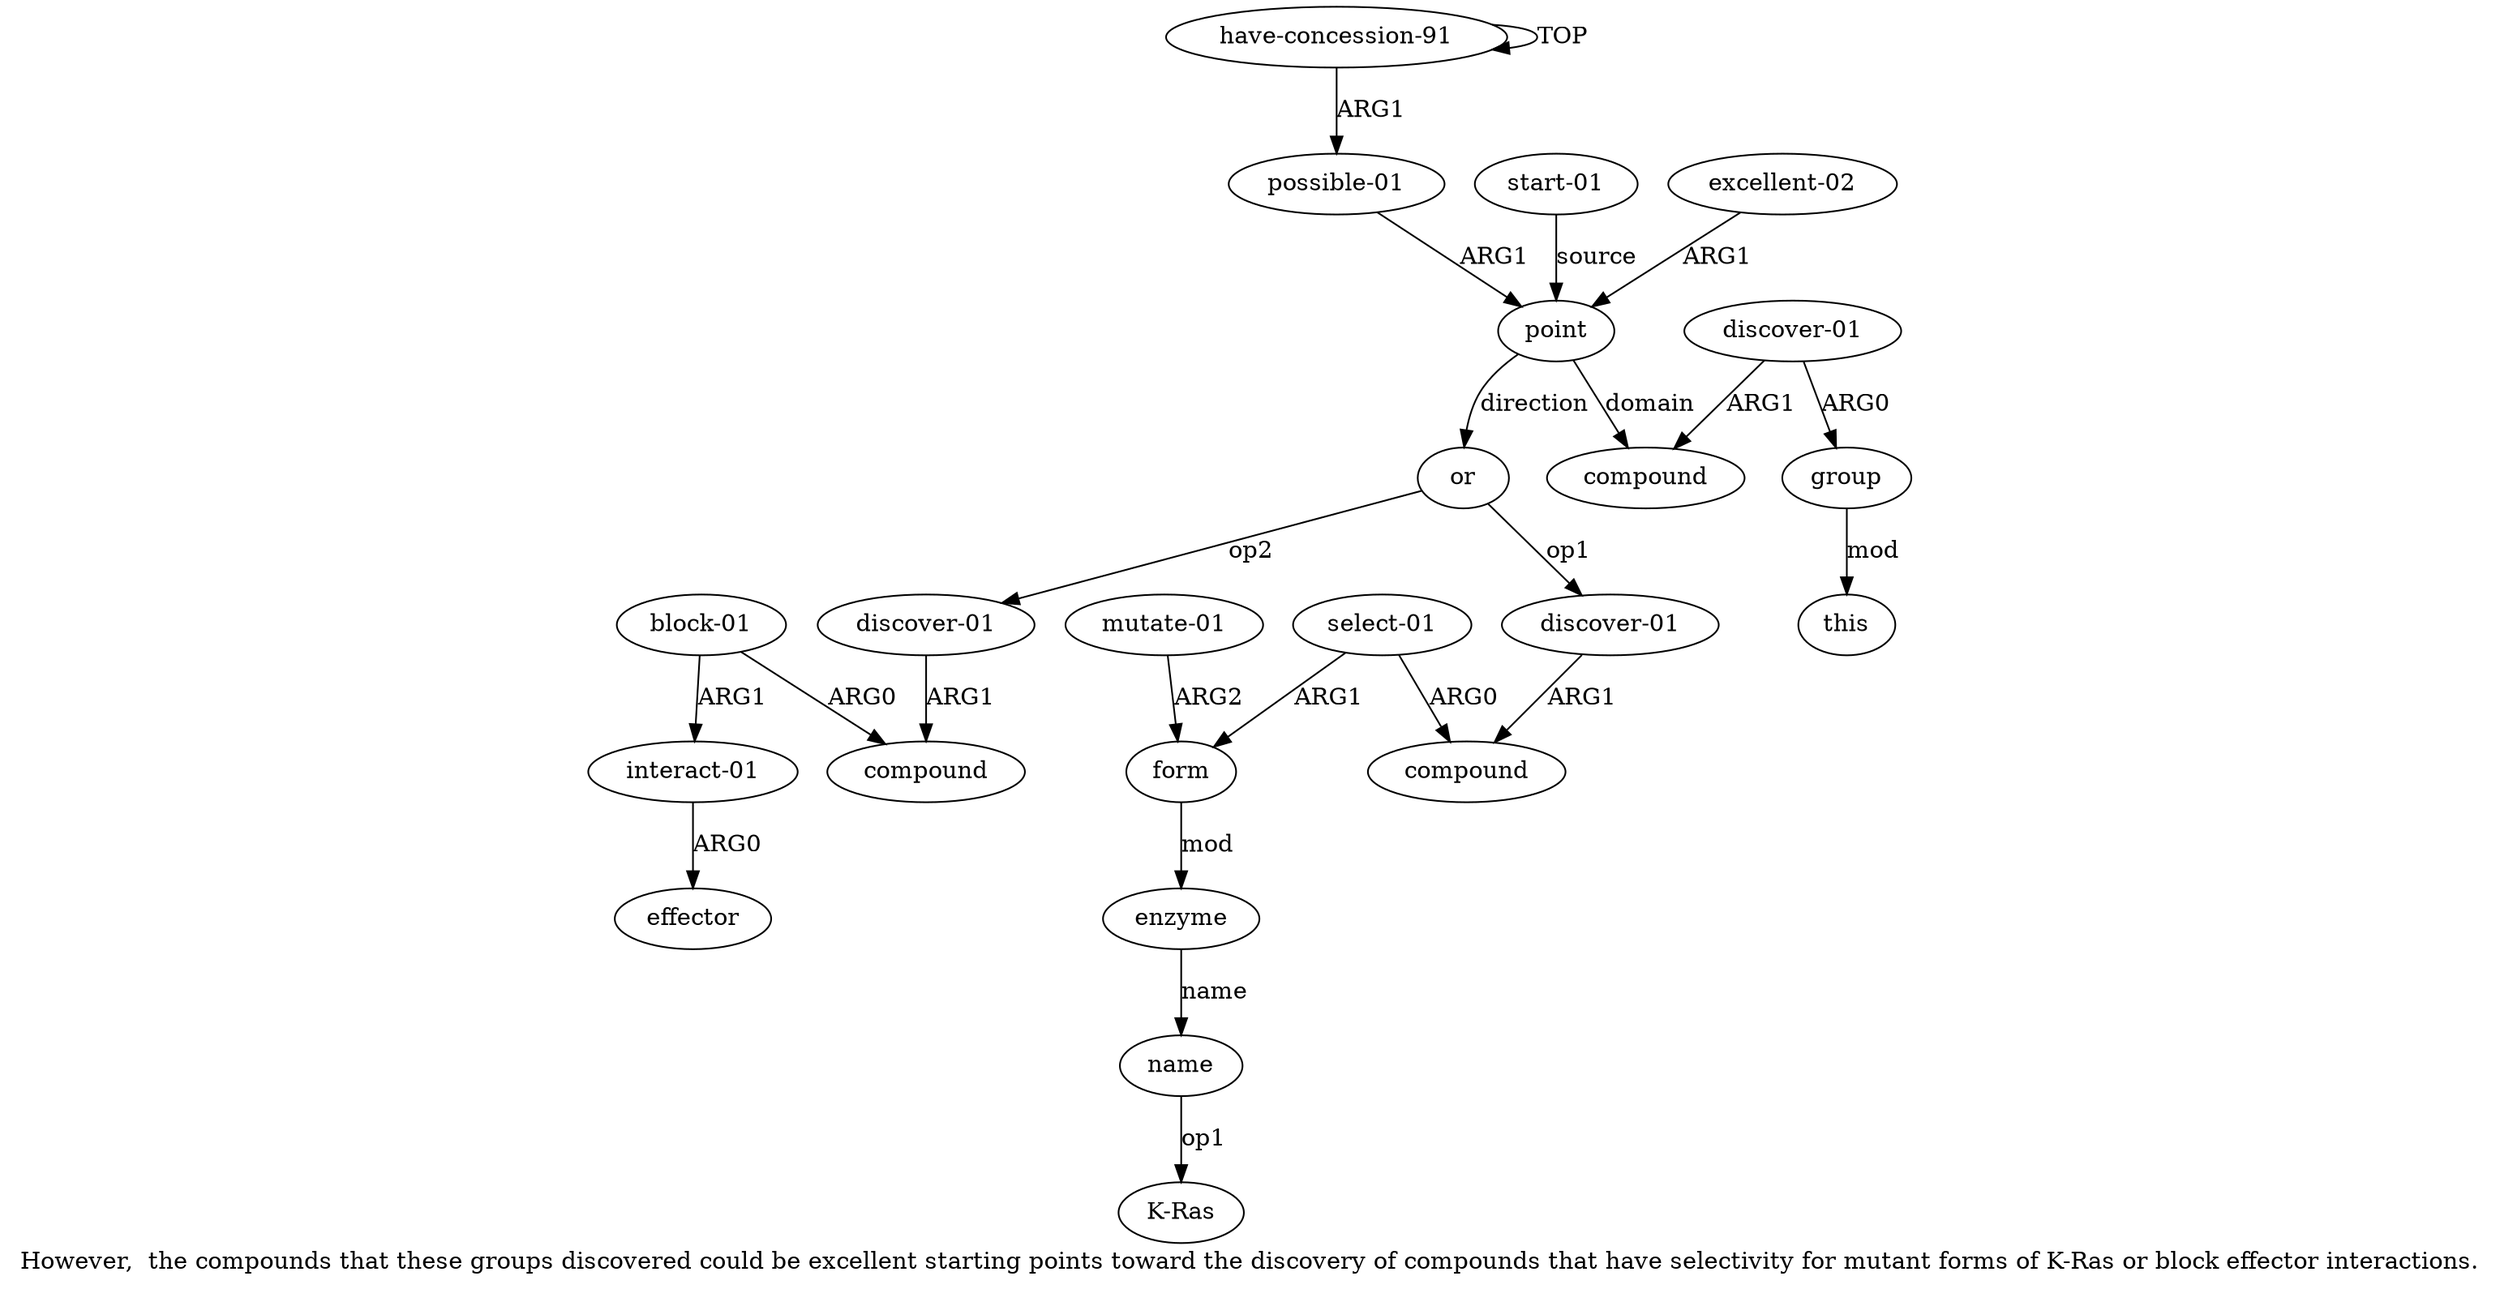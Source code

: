 digraph  {
	graph [label="However,  the compounds that these groups discovered could be excellent starting points toward the discovery of compounds that have \
selectivity for mutant forms of K-Ras or block effector interactions."];
	node [label="\N"];
	a20	 [color=black,
		gold_ind=20,
		gold_label="interact-01",
		label="interact-01",
		test_ind=20,
		test_label="interact-01"];
	a21	 [color=black,
		gold_ind=21,
		gold_label=effector,
		label=effector,
		test_ind=21,
		test_label=effector];
	a20 -> a21 [key=0,
	color=black,
	gold_label=ARG0,
	label=ARG0,
	test_label=ARG0];
a15 [color=black,
	gold_ind=15,
	gold_label=name,
	label=name,
	test_ind=15,
	test_label=name];
"a15 K-Ras" [color=black,
	gold_ind=-1,
	gold_label="K-Ras",
	label="K-Ras",
	test_ind=-1,
	test_label="K-Ras"];
a15 -> "a15 K-Ras" [key=0,
color=black,
gold_label=op1,
label=op1,
test_label=op1];
a14 [color=black,
gold_ind=14,
gold_label=enzyme,
label=enzyme,
test_ind=14,
test_label=enzyme];
a14 -> a15 [key=0,
color=black,
gold_label=name,
label=name,
test_label=name];
a17 [color=black,
gold_ind=17,
gold_label="discover-01",
label="discover-01",
test_ind=17,
test_label="discover-01"];
a18 [color=black,
gold_ind=18,
gold_label=compound,
label=compound,
test_ind=18,
test_label=compound];
a17 -> a18 [key=0,
color=black,
gold_label=ARG1,
label=ARG1,
test_label=ARG1];
a16 [color=black,
gold_ind=16,
gold_label="mutate-01",
label="mutate-01",
test_ind=16,
test_label="mutate-01"];
a13 [color=black,
gold_ind=13,
gold_label=form,
label=form,
test_ind=13,
test_label=form];
a16 -> a13 [key=0,
color=black,
gold_label=ARG2,
label=ARG2,
test_label=ARG2];
a11 [color=black,
gold_ind=11,
gold_label=compound,
label=compound,
test_ind=11,
test_label=compound];
a10 [color=black,
gold_ind=10,
gold_label="discover-01",
label="discover-01",
test_ind=10,
test_label="discover-01"];
a10 -> a11 [key=0,
color=black,
gold_label=ARG1,
label=ARG1,
test_label=ARG1];
a13 -> a14 [key=0,
color=black,
gold_label=mod,
label=mod,
test_label=mod];
a12 [color=black,
gold_ind=12,
gold_label="select-01",
label="select-01",
test_ind=12,
test_label="select-01"];
a12 -> a11 [key=0,
color=black,
gold_label=ARG0,
label=ARG0,
test_label=ARG0];
a12 -> a13 [key=0,
color=black,
gold_label=ARG1,
label=ARG1,
test_label=ARG1];
a19 [color=black,
gold_ind=19,
gold_label="block-01",
label="block-01",
test_ind=19,
test_label="block-01"];
a19 -> a20 [key=0,
color=black,
gold_label=ARG1,
label=ARG1,
test_label=ARG1];
a19 -> a18 [key=0,
color=black,
gold_label=ARG0,
label=ARG0,
test_label=ARG0];
a1 [color=black,
gold_ind=1,
gold_label="possible-01",
label="possible-01",
test_ind=1,
test_label="possible-01"];
a2 [color=black,
gold_ind=2,
gold_label=point,
label=point,
test_ind=2,
test_label=point];
a1 -> a2 [key=0,
color=black,
gold_label=ARG1,
label=ARG1,
test_label=ARG1];
a0 [color=black,
gold_ind=0,
gold_label="have-concession-91",
label="have-concession-91",
test_ind=0,
test_label="have-concession-91"];
a0 -> a1 [key=0,
color=black,
gold_label=ARG1,
label=ARG1,
test_label=ARG1];
a0 -> a0 [key=0,
color=black,
gold_label=TOP,
label=TOP,
test_label=TOP];
a3 [color=black,
gold_ind=3,
gold_label="start-01",
label="start-01",
test_ind=3,
test_label="start-01"];
a3 -> a2 [key=0,
color=black,
gold_label=source,
label=source,
test_label=source];
a5 [color=black,
gold_ind=5,
gold_label=compound,
label=compound,
test_ind=5,
test_label=compound];
a2 -> a5 [key=0,
color=black,
gold_label=domain,
label=domain,
test_label=domain];
a9 [color=black,
gold_ind=9,
gold_label=or,
label=or,
test_ind=9,
test_label=or];
a2 -> a9 [key=0,
color=black,
gold_label=direction,
label=direction,
test_label=direction];
a4 [color=black,
gold_ind=4,
gold_label="excellent-02",
label="excellent-02",
test_ind=4,
test_label="excellent-02"];
a4 -> a2 [key=0,
color=black,
gold_label=ARG1,
label=ARG1,
test_label=ARG1];
a7 [color=black,
gold_ind=7,
gold_label=group,
label=group,
test_ind=7,
test_label=group];
a8 [color=black,
gold_ind=8,
gold_label=this,
label=this,
test_ind=8,
test_label=this];
a7 -> a8 [key=0,
color=black,
gold_label=mod,
label=mod,
test_label=mod];
a6 [color=black,
gold_ind=6,
gold_label="discover-01",
label="discover-01",
test_ind=6,
test_label="discover-01"];
a6 -> a5 [key=0,
color=black,
gold_label=ARG1,
label=ARG1,
test_label=ARG1];
a6 -> a7 [key=0,
color=black,
gold_label=ARG0,
label=ARG0,
test_label=ARG0];
a9 -> a17 [key=0,
color=black,
gold_label=op2,
label=op2,
test_label=op2];
a9 -> a10 [key=0,
color=black,
gold_label=op1,
label=op1,
test_label=op1];
}
